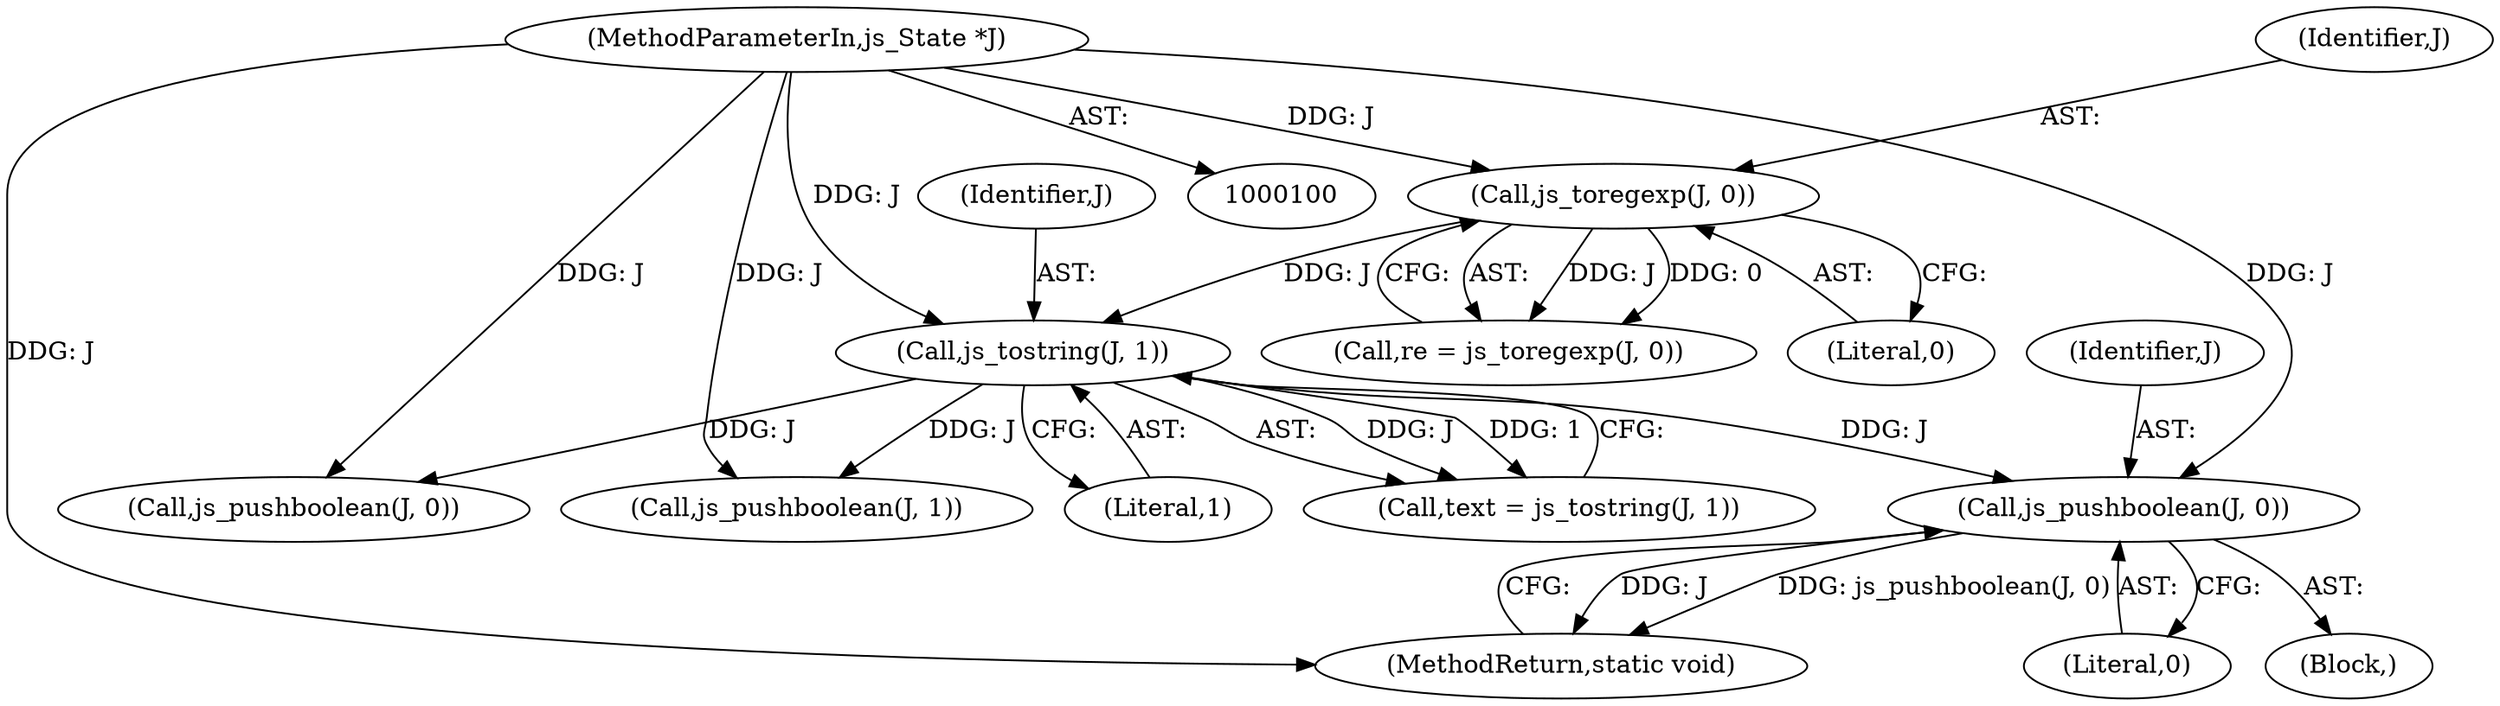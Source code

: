 digraph "0_mujs_00d4606c3baf813b7b1c176823b2729bf51002a2@pointer" {
"1000208" [label="(Call,js_pushboolean(J, 0))"];
"1000114" [label="(Call,js_tostring(J, 1))"];
"1000109" [label="(Call,js_toregexp(J, 0))"];
"1000101" [label="(MethodParameterIn,js_State *J)"];
"1000109" [label="(Call,js_toregexp(J, 0))"];
"1000193" [label="(Call,js_pushboolean(J, 1))"];
"1000114" [label="(Call,js_tostring(J, 1))"];
"1000209" [label="(Identifier,J)"];
"1000111" [label="(Literal,0)"];
"1000208" [label="(Call,js_pushboolean(J, 0))"];
"1000102" [label="(Block,)"];
"1000112" [label="(Call,text = js_tostring(J, 1))"];
"1000110" [label="(Identifier,J)"];
"1000115" [label="(Identifier,J)"];
"1000140" [label="(Call,js_pushboolean(J, 0))"];
"1000211" [label="(MethodReturn,static void)"];
"1000210" [label="(Literal,0)"];
"1000116" [label="(Literal,1)"];
"1000107" [label="(Call,re = js_toregexp(J, 0))"];
"1000101" [label="(MethodParameterIn,js_State *J)"];
"1000208" -> "1000102"  [label="AST: "];
"1000208" -> "1000210"  [label="CFG: "];
"1000209" -> "1000208"  [label="AST: "];
"1000210" -> "1000208"  [label="AST: "];
"1000211" -> "1000208"  [label="CFG: "];
"1000208" -> "1000211"  [label="DDG: J"];
"1000208" -> "1000211"  [label="DDG: js_pushboolean(J, 0)"];
"1000114" -> "1000208"  [label="DDG: J"];
"1000101" -> "1000208"  [label="DDG: J"];
"1000114" -> "1000112"  [label="AST: "];
"1000114" -> "1000116"  [label="CFG: "];
"1000115" -> "1000114"  [label="AST: "];
"1000116" -> "1000114"  [label="AST: "];
"1000112" -> "1000114"  [label="CFG: "];
"1000114" -> "1000112"  [label="DDG: J"];
"1000114" -> "1000112"  [label="DDG: 1"];
"1000109" -> "1000114"  [label="DDG: J"];
"1000101" -> "1000114"  [label="DDG: J"];
"1000114" -> "1000140"  [label="DDG: J"];
"1000114" -> "1000193"  [label="DDG: J"];
"1000109" -> "1000107"  [label="AST: "];
"1000109" -> "1000111"  [label="CFG: "];
"1000110" -> "1000109"  [label="AST: "];
"1000111" -> "1000109"  [label="AST: "];
"1000107" -> "1000109"  [label="CFG: "];
"1000109" -> "1000107"  [label="DDG: J"];
"1000109" -> "1000107"  [label="DDG: 0"];
"1000101" -> "1000109"  [label="DDG: J"];
"1000101" -> "1000100"  [label="AST: "];
"1000101" -> "1000211"  [label="DDG: J"];
"1000101" -> "1000140"  [label="DDG: J"];
"1000101" -> "1000193"  [label="DDG: J"];
}
